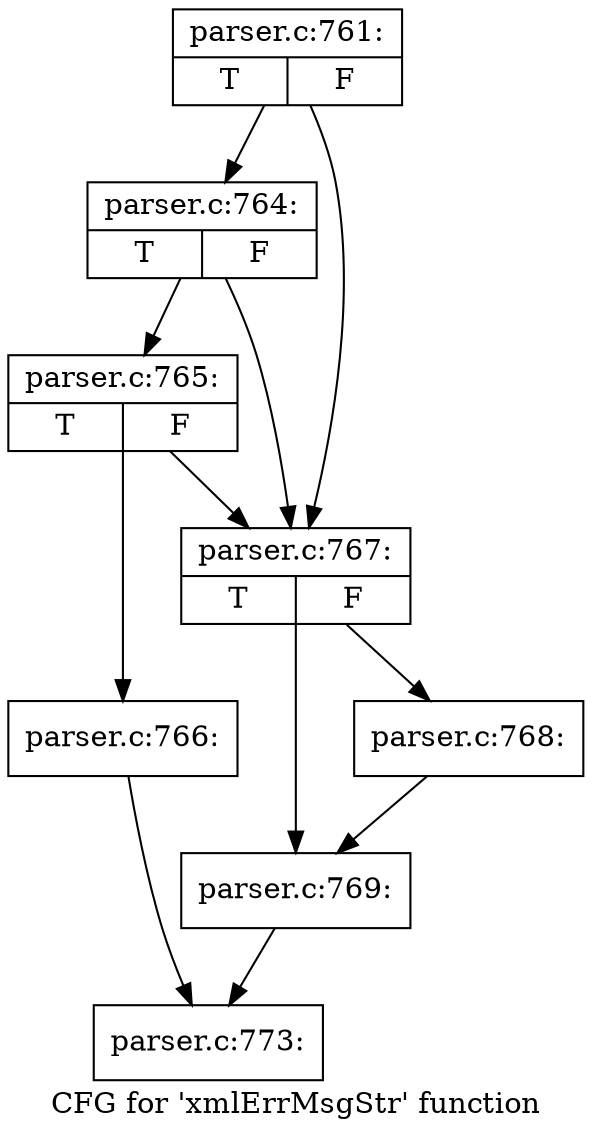 digraph "CFG for 'xmlErrMsgStr' function" {
	label="CFG for 'xmlErrMsgStr' function";

	Node0x55d73bc485b0 [shape=record,label="{parser.c:761:|{<s0>T|<s1>F}}"];
	Node0x55d73bc485b0 -> Node0x55d73c0385d0;
	Node0x55d73bc485b0 -> Node0x55d73c038500;
	Node0x55d73c0385d0 [shape=record,label="{parser.c:764:|{<s0>T|<s1>F}}"];
	Node0x55d73c0385d0 -> Node0x55d73c038550;
	Node0x55d73c0385d0 -> Node0x55d73c038500;
	Node0x55d73c038550 [shape=record,label="{parser.c:765:|{<s0>T|<s1>F}}"];
	Node0x55d73c038550 -> Node0x55d73c0384b0;
	Node0x55d73c038550 -> Node0x55d73c038500;
	Node0x55d73c0384b0 [shape=record,label="{parser.c:766:}"];
	Node0x55d73c0384b0 -> Node0x55d73bc48600;
	Node0x55d73c038500 [shape=record,label="{parser.c:767:|{<s0>T|<s1>F}}"];
	Node0x55d73c038500 -> Node0x55d73c038f00;
	Node0x55d73c038500 -> Node0x55d73c038f50;
	Node0x55d73c038f00 [shape=record,label="{parser.c:768:}"];
	Node0x55d73c038f00 -> Node0x55d73c038f50;
	Node0x55d73c038f50 [shape=record,label="{parser.c:769:}"];
	Node0x55d73c038f50 -> Node0x55d73bc48600;
	Node0x55d73bc48600 [shape=record,label="{parser.c:773:}"];
}
